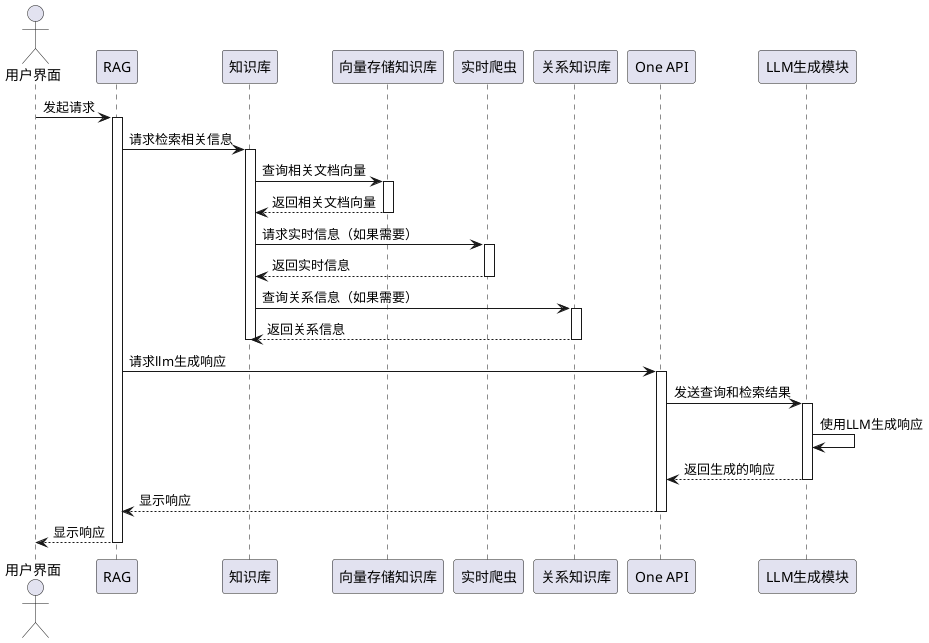 @startuml
actor 用户界面 as UI
participant RAG as "RAG"
participant 知识库 as "知识库"
participant 向量存储 as "向量存储知识库"
participant 实时爬虫 as "实时爬虫"
participant 关系知识库 as "关系知识库"
participant OneAPI as "One API"
participant LLM生成模块 as "LLM生成模块"

UI -> RAG: 发起请求
activate RAG
RAG -> 知识库: 请求检索相关信息
activate 知识库
知识库 -> 向量存储: 查询相关文档向量
activate 向量存储
向量存储 --> 知识库: 返回相关文档向量
deactivate 向量存储
知识库 -> 实时爬虫: 请求实时信息（如果需要）
activate 实时爬虫
实时爬虫 --> 知识库: 返回实时信息
deactivate 实时爬虫
知识库 -> 关系知识库: 查询关系信息（如果需要）
activate 关系知识库
关系知识库 --> 知识库: 返回关系信息
deactivate 关系知识库
deactivate 知识库
RAG -> OneAPI: 请求llm生成响应
activate OneAPI
OneAPI -> LLM生成模块: 发送查询和检索结果
activate LLM生成模块
LLM生成模块 -> LLM生成模块: 使用LLM生成响应
LLM生成模块 --> OneAPI: 返回生成的响应
deactivate LLM生成模块
OneAPI --> RAG: 显示响应
deactivate OneAPI
RAG --> UI: 显示响应
deactivate RAG
@enduml